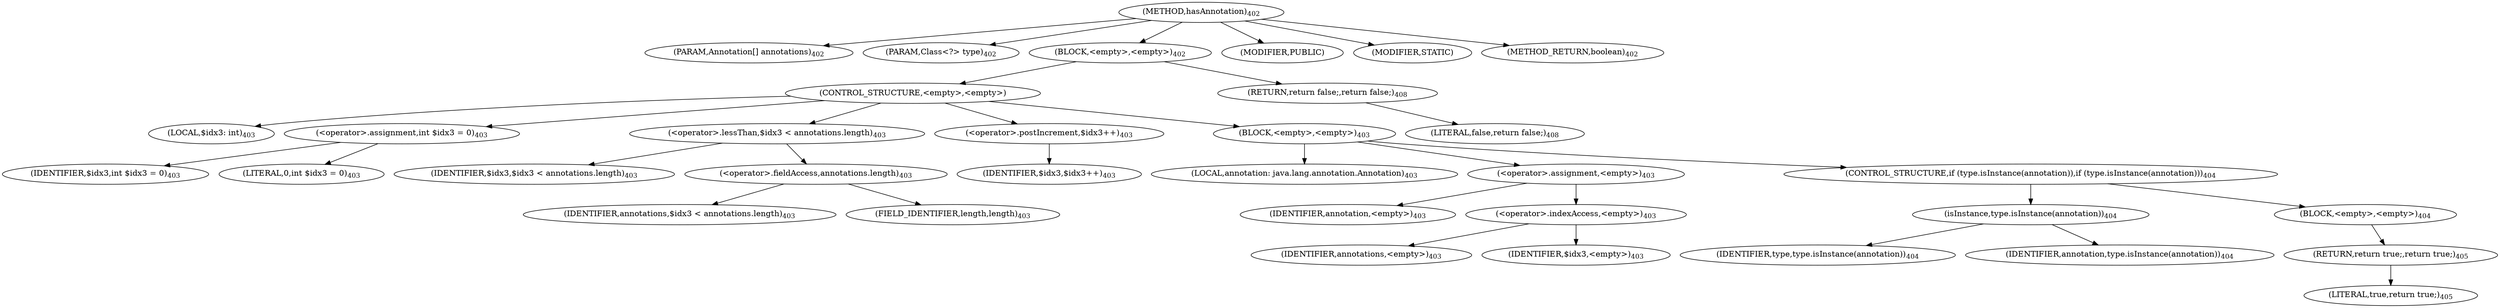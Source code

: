 digraph "hasAnnotation" {  
"888" [label = <(METHOD,hasAnnotation)<SUB>402</SUB>> ]
"889" [label = <(PARAM,Annotation[] annotations)<SUB>402</SUB>> ]
"890" [label = <(PARAM,Class&lt;?&gt; type)<SUB>402</SUB>> ]
"891" [label = <(BLOCK,&lt;empty&gt;,&lt;empty&gt;)<SUB>402</SUB>> ]
"892" [label = <(CONTROL_STRUCTURE,&lt;empty&gt;,&lt;empty&gt;)> ]
"893" [label = <(LOCAL,$idx3: int)<SUB>403</SUB>> ]
"894" [label = <(&lt;operator&gt;.assignment,int $idx3 = 0)<SUB>403</SUB>> ]
"895" [label = <(IDENTIFIER,$idx3,int $idx3 = 0)<SUB>403</SUB>> ]
"896" [label = <(LITERAL,0,int $idx3 = 0)<SUB>403</SUB>> ]
"897" [label = <(&lt;operator&gt;.lessThan,$idx3 &lt; annotations.length)<SUB>403</SUB>> ]
"898" [label = <(IDENTIFIER,$idx3,$idx3 &lt; annotations.length)<SUB>403</SUB>> ]
"899" [label = <(&lt;operator&gt;.fieldAccess,annotations.length)<SUB>403</SUB>> ]
"900" [label = <(IDENTIFIER,annotations,$idx3 &lt; annotations.length)<SUB>403</SUB>> ]
"901" [label = <(FIELD_IDENTIFIER,length,length)<SUB>403</SUB>> ]
"902" [label = <(&lt;operator&gt;.postIncrement,$idx3++)<SUB>403</SUB>> ]
"903" [label = <(IDENTIFIER,$idx3,$idx3++)<SUB>403</SUB>> ]
"904" [label = <(BLOCK,&lt;empty&gt;,&lt;empty&gt;)<SUB>403</SUB>> ]
"905" [label = <(LOCAL,annotation: java.lang.annotation.Annotation)<SUB>403</SUB>> ]
"906" [label = <(&lt;operator&gt;.assignment,&lt;empty&gt;)<SUB>403</SUB>> ]
"907" [label = <(IDENTIFIER,annotation,&lt;empty&gt;)<SUB>403</SUB>> ]
"908" [label = <(&lt;operator&gt;.indexAccess,&lt;empty&gt;)<SUB>403</SUB>> ]
"909" [label = <(IDENTIFIER,annotations,&lt;empty&gt;)<SUB>403</SUB>> ]
"910" [label = <(IDENTIFIER,$idx3,&lt;empty&gt;)<SUB>403</SUB>> ]
"911" [label = <(CONTROL_STRUCTURE,if (type.isInstance(annotation)),if (type.isInstance(annotation)))<SUB>404</SUB>> ]
"912" [label = <(isInstance,type.isInstance(annotation))<SUB>404</SUB>> ]
"913" [label = <(IDENTIFIER,type,type.isInstance(annotation))<SUB>404</SUB>> ]
"914" [label = <(IDENTIFIER,annotation,type.isInstance(annotation))<SUB>404</SUB>> ]
"915" [label = <(BLOCK,&lt;empty&gt;,&lt;empty&gt;)<SUB>404</SUB>> ]
"916" [label = <(RETURN,return true;,return true;)<SUB>405</SUB>> ]
"917" [label = <(LITERAL,true,return true;)<SUB>405</SUB>> ]
"918" [label = <(RETURN,return false;,return false;)<SUB>408</SUB>> ]
"919" [label = <(LITERAL,false,return false;)<SUB>408</SUB>> ]
"920" [label = <(MODIFIER,PUBLIC)> ]
"921" [label = <(MODIFIER,STATIC)> ]
"922" [label = <(METHOD_RETURN,boolean)<SUB>402</SUB>> ]
  "888" -> "889" 
  "888" -> "890" 
  "888" -> "891" 
  "888" -> "920" 
  "888" -> "921" 
  "888" -> "922" 
  "891" -> "892" 
  "891" -> "918" 
  "892" -> "893" 
  "892" -> "894" 
  "892" -> "897" 
  "892" -> "902" 
  "892" -> "904" 
  "894" -> "895" 
  "894" -> "896" 
  "897" -> "898" 
  "897" -> "899" 
  "899" -> "900" 
  "899" -> "901" 
  "902" -> "903" 
  "904" -> "905" 
  "904" -> "906" 
  "904" -> "911" 
  "906" -> "907" 
  "906" -> "908" 
  "908" -> "909" 
  "908" -> "910" 
  "911" -> "912" 
  "911" -> "915" 
  "912" -> "913" 
  "912" -> "914" 
  "915" -> "916" 
  "916" -> "917" 
  "918" -> "919" 
}
